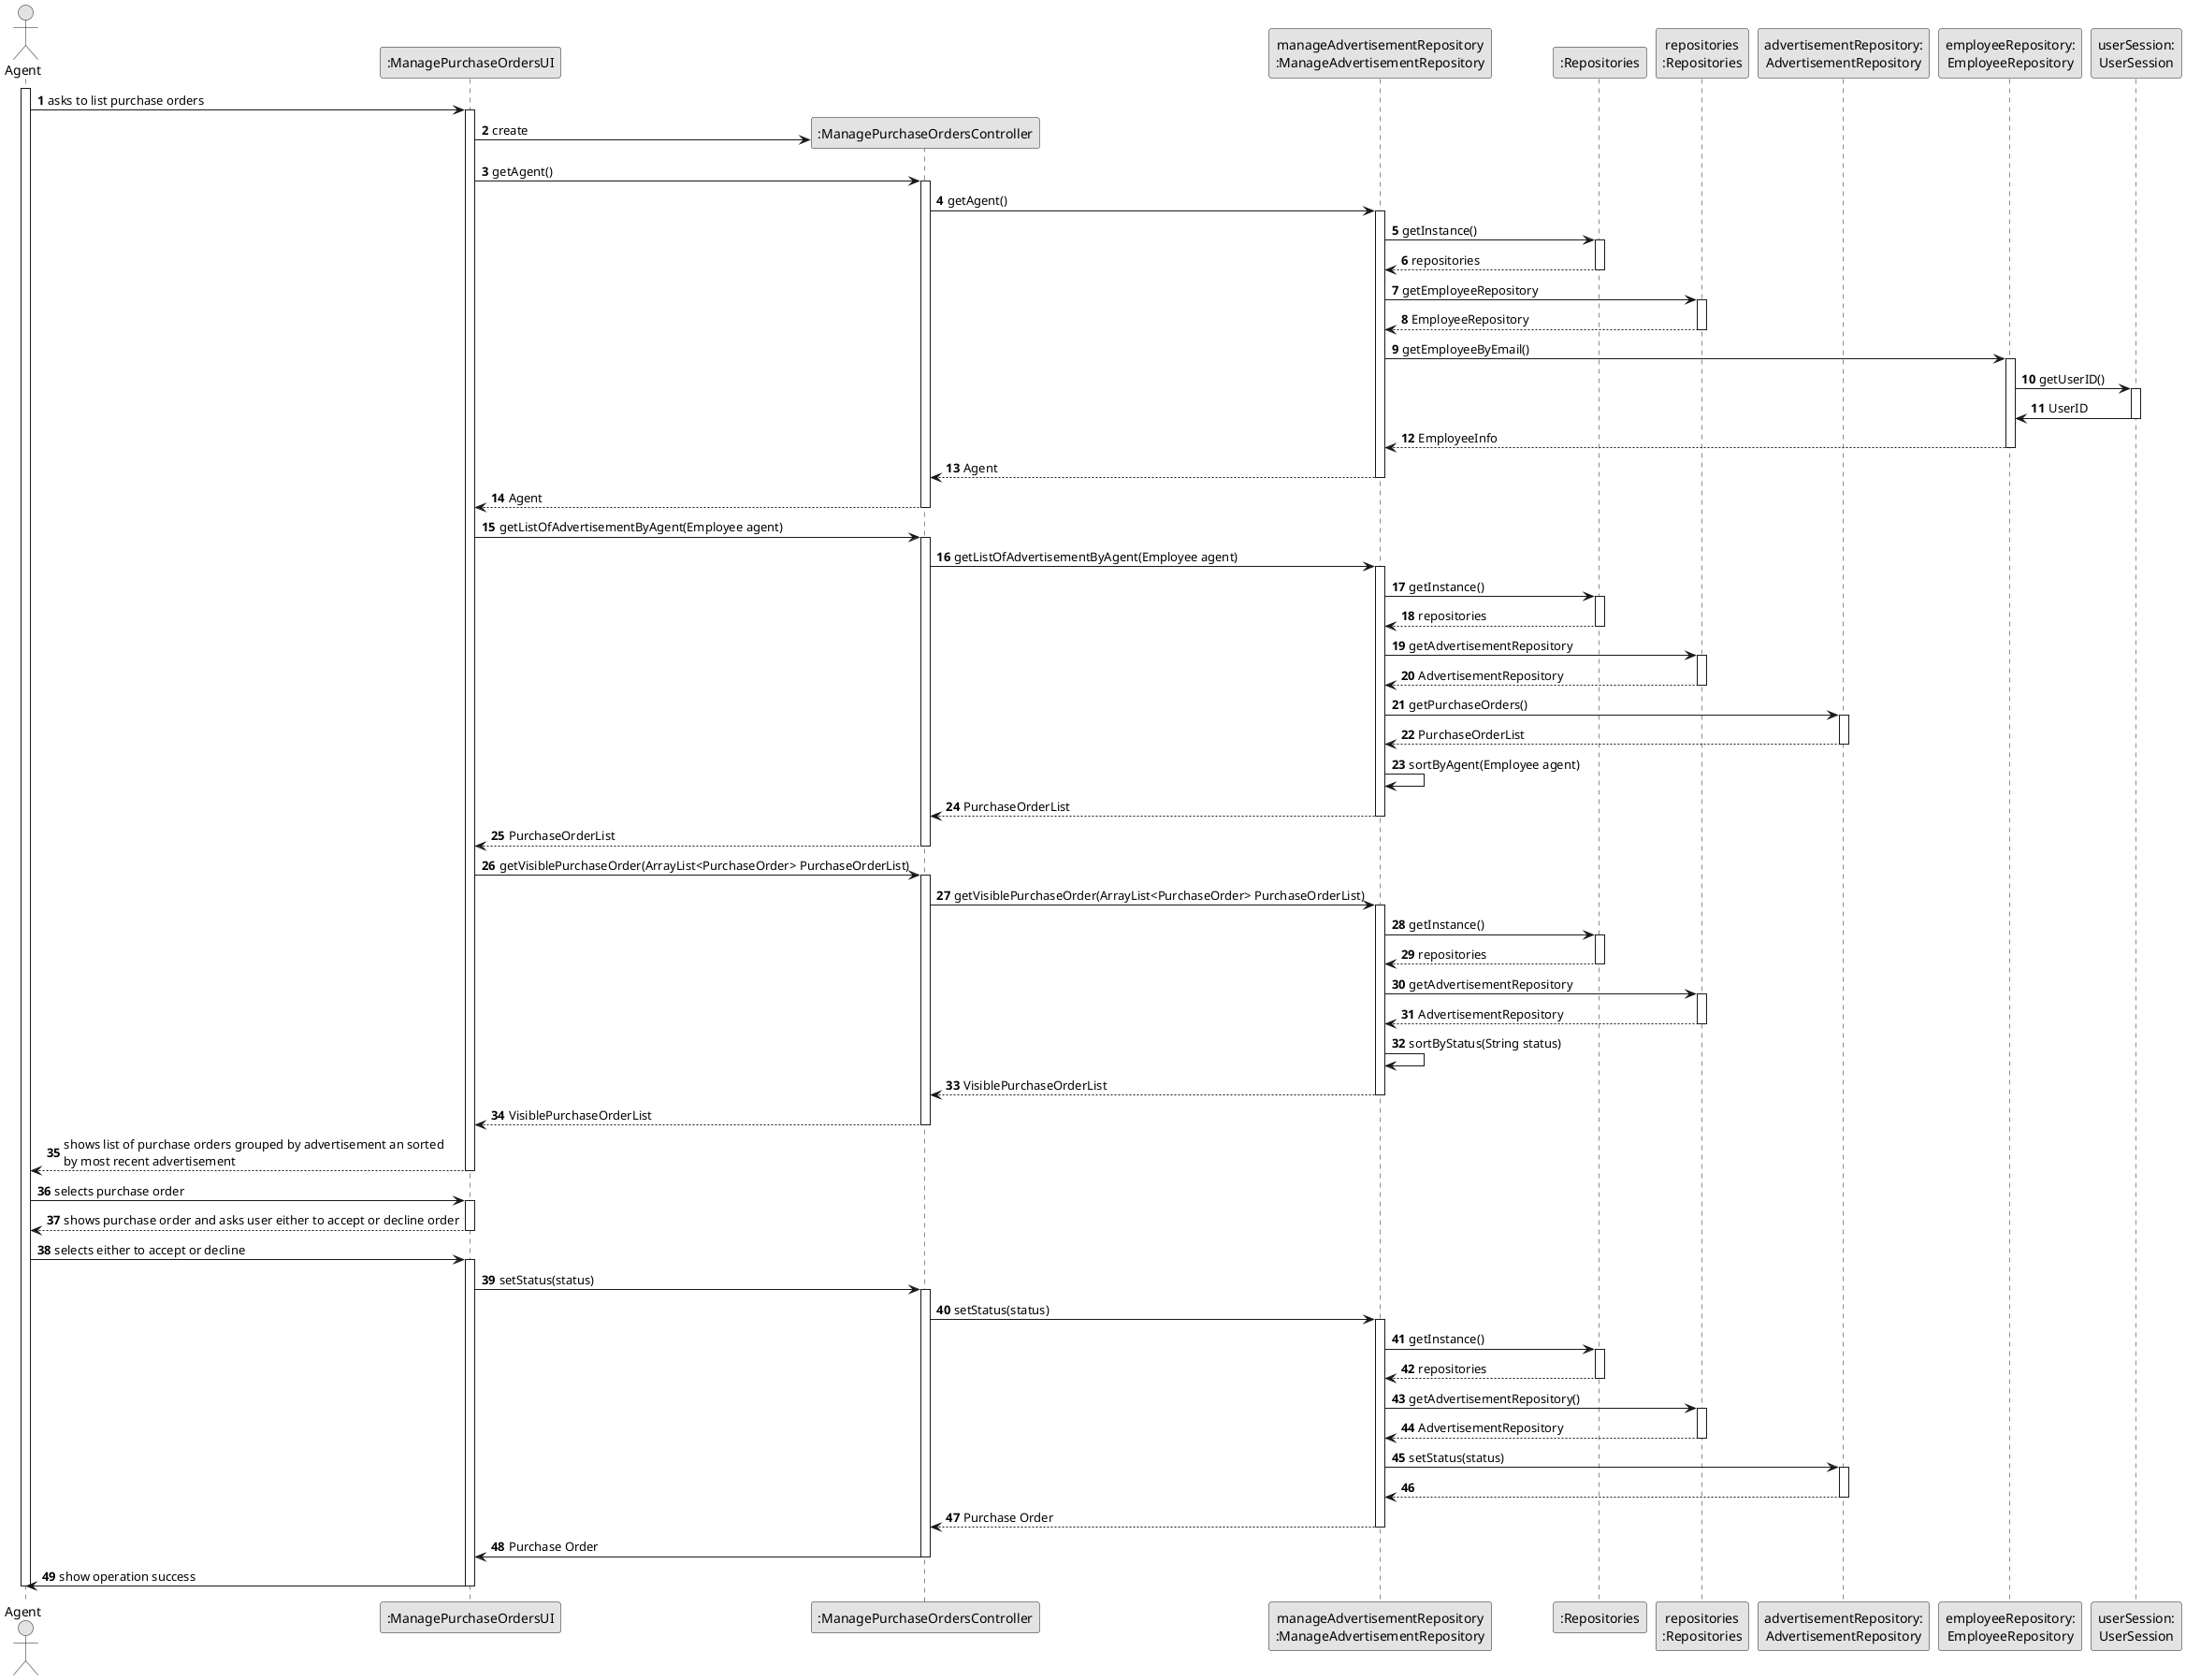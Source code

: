 @startuml
skinparam monochrome true
skinparam packageStyle rectangle
skinparam shadowing false

autonumber

actor "Agent" as ADM
participant ":ManagePurchaseOrdersUI" as UI
participant ":ManagePurchaseOrdersController" as CTRL
participant "manageAdvertisementRepository\n:ManageAdvertisementRepository" as manageAdvertisement
participant ":Repositories" as RepositorySingleton
participant "repositories\n:Repositories" as PLAT
participant "advertisementRepository:\nAdvertisementRepository" as AdvertisementRepository
participant "employeeRepository:\nEmployeeRepository" as EmployeeRepository
participant "userSession:\nUserSession" as UserSession



activate ADM

        ADM -> UI : asks to list purchase orders

        activate UI

            UI -> CTRL** : create

            UI -> CTRL : getAgent()
                                    activate CTRL
                                    CTRL -> manageAdvertisement : getAgent()
                                                    activate manageAdvertisement

                                                        manageAdvertisement -> RepositorySingleton : getInstance()
                                                        activate RepositorySingleton

                                                        RepositorySingleton --> manageAdvertisement: repositories
                                                        deactivate RepositorySingleton

                                                        manageAdvertisement -> PLAT : getEmployeeRepository
                                                        activate PLAT

                                                        PLAT --> manageAdvertisement: EmployeeRepository
                                                        deactivate PLAT

                                                        manageAdvertisement -> EmployeeRepository : getEmployeeByEmail()
                                                        activate EmployeeRepository

                                                        EmployeeRepository -> UserSession : getUserID()
                                                        activate UserSession

                                                        UserSession -> EmployeeRepository : UserID
                                                        deactivate UserSession

                                                        EmployeeRepository --> manageAdvertisement : EmployeeInfo
                                                        deactivate EmployeeRepository

                                                        manageAdvertisement --> CTRL : Agent
                                                        deactivate manageAdvertisement

                                        CTRL --> UI : Agent
                                    deactivate CTRL

            UI -> CTRL : getListOfAdvertisementByAgent(Employee agent)
            activate CTRL
            CTRL -> manageAdvertisement : getListOfAdvertisementByAgent(Employee agent)
                            activate manageAdvertisement

                                manageAdvertisement -> RepositorySingleton : getInstance()
                                activate RepositorySingleton

                                RepositorySingleton --> manageAdvertisement: repositories
                                deactivate RepositorySingleton

                                manageAdvertisement -> PLAT : getAdvertisementRepository
                                activate PLAT

                                PLAT --> manageAdvertisement: AdvertisementRepository
                                deactivate PLAT

                                manageAdvertisement -> AdvertisementRepository : getPurchaseOrders()
                                activate AdvertisementRepository

                                AdvertisementRepository --> manageAdvertisement : PurchaseOrderList
                                deactivate AdvertisementRepository

                                manageAdvertisement -> manageAdvertisement : sortByAgent(Employee agent)
                                manageAdvertisement --> CTRL : PurchaseOrderList
                                deactivate manageAdvertisement

                CTRL --> UI : PurchaseOrderList
            deactivate CTRL

            UI -> CTRL : getVisiblePurchaseOrder(ArrayList<PurchaseOrder> PurchaseOrderList)
                        activate CTRL
                        CTRL -> manageAdvertisement : getVisiblePurchaseOrder(ArrayList<PurchaseOrder> PurchaseOrderList)
                                        activate manageAdvertisement

                                            manageAdvertisement -> RepositorySingleton : getInstance()
                                            activate RepositorySingleton

                                            RepositorySingleton --> manageAdvertisement: repositories
                                            deactivate RepositorySingleton

                                            manageAdvertisement -> PLAT : getAdvertisementRepository
                                            activate PLAT

                                            PLAT --> manageAdvertisement: AdvertisementRepository
                                            deactivate PLAT

                                            manageAdvertisement -> manageAdvertisement : sortByStatus(String status)
                                            manageAdvertisement --> CTRL : VisiblePurchaseOrderList
                                            deactivate manageAdvertisement

                            CTRL --> UI : VisiblePurchaseOrderList
                        deactivate CTRL

            UI --> ADM : shows list of purchase orders grouped by advertisement an sorted\nby most recent advertisement
        deactivate UI

    ADM -> UI : selects purchase order
    activate UI

        UI --> ADM : shows purchase order and asks user either to accept or decline order
    deactivate UI

    ADM -> UI : selects either to accept or decline
    activate UI

        UI -> CTRL :  setStatus(status)
        activate CTRL

                    CTRL -> manageAdvertisement : setStatus(status)
                    activate manageAdvertisement

                         manageAdvertisement -> RepositorySingleton : getInstance()
                                activate RepositorySingleton

                                    RepositorySingleton --> manageAdvertisement: repositories
                                deactivate RepositorySingleton

                                manageAdvertisement -> PLAT : getAdvertisementRepository()
                                activate PLAT

                                    PLAT --> manageAdvertisement: AdvertisementRepository
                                deactivate PLAT

                                manageAdvertisement -> AdvertisementRepository : setStatus(status)
                                activate AdvertisementRepository

                                AdvertisementRepository --> manageAdvertisement :
                                deactivate AdvertisementRepository

                                manageAdvertisement --> CTRL : Purchase Order
                            deactivate manageAdvertisement

          CTRL -> UI: Purchase Order
          deactivate CTRL
    UI -> ADM: show operation success
    deactivate UI

deactivate ADM

@enduml